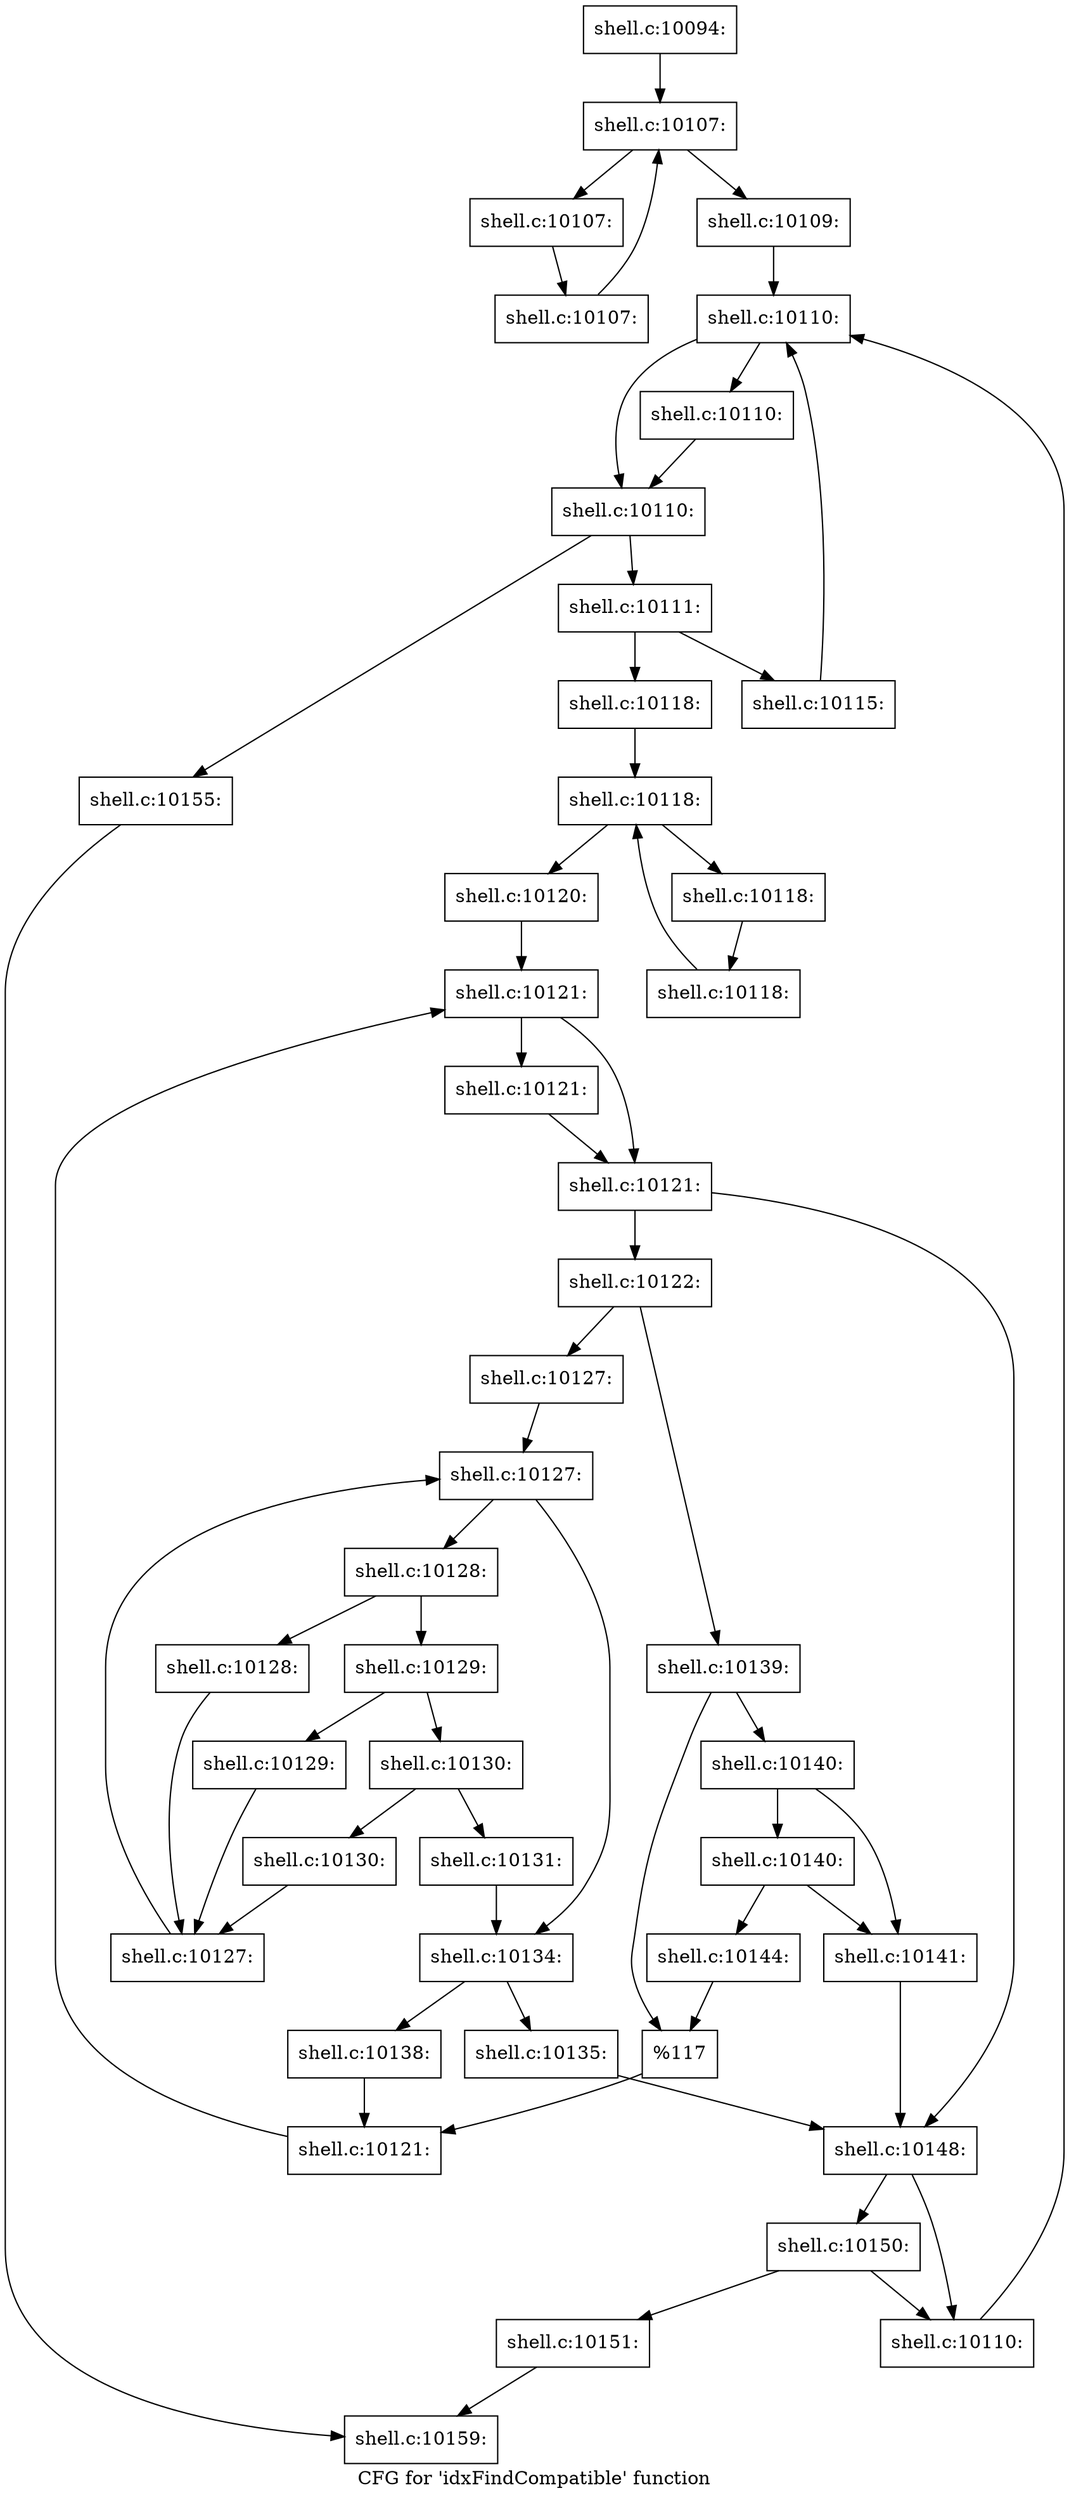 digraph "CFG for 'idxFindCompatible' function" {
	label="CFG for 'idxFindCompatible' function";

	Node0x560276c6fb60 [shape=record,label="{shell.c:10094:}"];
	Node0x560276c6fb60 -> Node0x560276c83d90;
	Node0x560276c83d90 [shape=record,label="{shell.c:10107:}"];
	Node0x560276c83d90 -> Node0x560276c83fb0;
	Node0x560276c83d90 -> Node0x560276c83b70;
	Node0x560276c83fb0 [shape=record,label="{shell.c:10107:}"];
	Node0x560276c83fb0 -> Node0x560276c83f20;
	Node0x560276c83f20 [shape=record,label="{shell.c:10107:}"];
	Node0x560276c83f20 -> Node0x560276c83d90;
	Node0x560276c83b70 [shape=record,label="{shell.c:10109:}"];
	Node0x560276c83b70 -> Node0x560276c84c50;
	Node0x560276c84c50 [shape=record,label="{shell.c:10110:}"];
	Node0x560276c84c50 -> Node0x560276c84f40;
	Node0x560276c84c50 -> Node0x560276c84ef0;
	Node0x560276c84f40 [shape=record,label="{shell.c:10110:}"];
	Node0x560276c84f40 -> Node0x560276c84ef0;
	Node0x560276c84ef0 [shape=record,label="{shell.c:10110:}"];
	Node0x560276c84ef0 -> Node0x560276c855f0;
	Node0x560276c84ef0 -> Node0x560276c84e70;
	Node0x560276c855f0 [shape=record,label="{shell.c:10111:}"];
	Node0x560276c855f0 -> Node0x560276c86880;
	Node0x560276c855f0 -> Node0x560276c868d0;
	Node0x560276c86880 [shape=record,label="{shell.c:10115:}"];
	Node0x560276c86880 -> Node0x560276c84c50;
	Node0x560276c868d0 [shape=record,label="{shell.c:10118:}"];
	Node0x560276c868d0 -> Node0x560276c86f00;
	Node0x560276c86f00 [shape=record,label="{shell.c:10118:}"];
	Node0x560276c86f00 -> Node0x560276c87120;
	Node0x560276c86f00 -> Node0x560276c86ce0;
	Node0x560276c87120 [shape=record,label="{shell.c:10118:}"];
	Node0x560276c87120 -> Node0x560276c87090;
	Node0x560276c87090 [shape=record,label="{shell.c:10118:}"];
	Node0x560276c87090 -> Node0x560276c86f00;
	Node0x560276c86ce0 [shape=record,label="{shell.c:10120:}"];
	Node0x560276c86ce0 -> Node0x560276c87e50;
	Node0x560276c87e50 [shape=record,label="{shell.c:10121:}"];
	Node0x560276c87e50 -> Node0x560276c88140;
	Node0x560276c87e50 -> Node0x560276c880f0;
	Node0x560276c88140 [shape=record,label="{shell.c:10121:}"];
	Node0x560276c88140 -> Node0x560276c880f0;
	Node0x560276c880f0 [shape=record,label="{shell.c:10121:}"];
	Node0x560276c880f0 -> Node0x560276c887f0;
	Node0x560276c880f0 -> Node0x560276c88070;
	Node0x560276c887f0 [shape=record,label="{shell.c:10122:}"];
	Node0x560276c887f0 -> Node0x560276c89980;
	Node0x560276c887f0 -> Node0x560276c89a20;
	Node0x560276c89980 [shape=record,label="{shell.c:10127:}"];
	Node0x560276c89980 -> Node0x560276c89fe0;
	Node0x560276c89fe0 [shape=record,label="{shell.c:10127:}"];
	Node0x560276c89fe0 -> Node0x560276c8a200;
	Node0x560276c89fe0 -> Node0x560276c89e30;
	Node0x560276c8a200 [shape=record,label="{shell.c:10128:}"];
	Node0x560276c8a200 -> Node0x560276c8a540;
	Node0x560276c8a200 -> Node0x560276c8a590;
	Node0x560276c8a540 [shape=record,label="{shell.c:10128:}"];
	Node0x560276c8a540 -> Node0x560276c8a170;
	Node0x560276c8a590 [shape=record,label="{shell.c:10129:}"];
	Node0x560276c8a590 -> Node0x560276c8aa90;
	Node0x560276c8a590 -> Node0x560276c8aae0;
	Node0x560276c8aa90 [shape=record,label="{shell.c:10129:}"];
	Node0x560276c8aa90 -> Node0x560276c8a170;
	Node0x560276c8aae0 [shape=record,label="{shell.c:10130:}"];
	Node0x560276c8aae0 -> Node0x560276c8b0b0;
	Node0x560276c8aae0 -> Node0x560276c8b100;
	Node0x560276c8b0b0 [shape=record,label="{shell.c:10130:}"];
	Node0x560276c8b0b0 -> Node0x560276c8a170;
	Node0x560276c8b100 [shape=record,label="{shell.c:10131:}"];
	Node0x560276c8b100 -> Node0x560276c89e30;
	Node0x560276c8a170 [shape=record,label="{shell.c:10127:}"];
	Node0x560276c8a170 -> Node0x560276c89fe0;
	Node0x560276c89e30 [shape=record,label="{shell.c:10134:}"];
	Node0x560276c89e30 -> Node0x560276c8bf90;
	Node0x560276c89e30 -> Node0x560276c8bfe0;
	Node0x560276c8bf90 [shape=record,label="{shell.c:10135:}"];
	Node0x560276c8bf90 -> Node0x560276c88070;
	Node0x560276c8bfe0 [shape=record,label="{shell.c:10138:}"];
	Node0x560276c8bfe0 -> Node0x560276c899d0;
	Node0x560276c89a20 [shape=record,label="{shell.c:10139:}"];
	Node0x560276c89a20 -> Node0x560276c8c6a0;
	Node0x560276c89a20 -> Node0x560276c8c6f0;
	Node0x560276c8c6a0 [shape=record,label="{shell.c:10140:}"];
	Node0x560276c8c6a0 -> Node0x560276c8ca30;
	Node0x560276c8c6a0 -> Node0x560276c8cad0;
	Node0x560276c8cad0 [shape=record,label="{shell.c:10140:}"];
	Node0x560276c8cad0 -> Node0x560276c8ca30;
	Node0x560276c8cad0 -> Node0x560276c8ca80;
	Node0x560276c8ca30 [shape=record,label="{shell.c:10141:}"];
	Node0x560276c8ca30 -> Node0x560276c88070;
	Node0x560276c8ca80 [shape=record,label="{shell.c:10144:}"];
	Node0x560276c8ca80 -> Node0x560276c8c6f0;
	Node0x560276c8c6f0 [shape=record,label="{%117}"];
	Node0x560276c8c6f0 -> Node0x560276c899d0;
	Node0x560276c899d0 [shape=record,label="{shell.c:10121:}"];
	Node0x560276c899d0 -> Node0x560276c87e50;
	Node0x560276c88070 [shape=record,label="{shell.c:10148:}"];
	Node0x560276c88070 -> Node0x560276c8df80;
	Node0x560276c88070 -> Node0x560276c8df30;
	Node0x560276c8df80 [shape=record,label="{shell.c:10150:}"];
	Node0x560276c8df80 -> Node0x560276c8dee0;
	Node0x560276c8df80 -> Node0x560276c8df30;
	Node0x560276c8dee0 [shape=record,label="{shell.c:10151:}"];
	Node0x560276c8dee0 -> Node0x560276403c80;
	Node0x560276c8df30 [shape=record,label="{shell.c:10110:}"];
	Node0x560276c8df30 -> Node0x560276c84c50;
	Node0x560276c84e70 [shape=record,label="{shell.c:10155:}"];
	Node0x560276c84e70 -> Node0x560276403c80;
	Node0x560276403c80 [shape=record,label="{shell.c:10159:}"];
}
